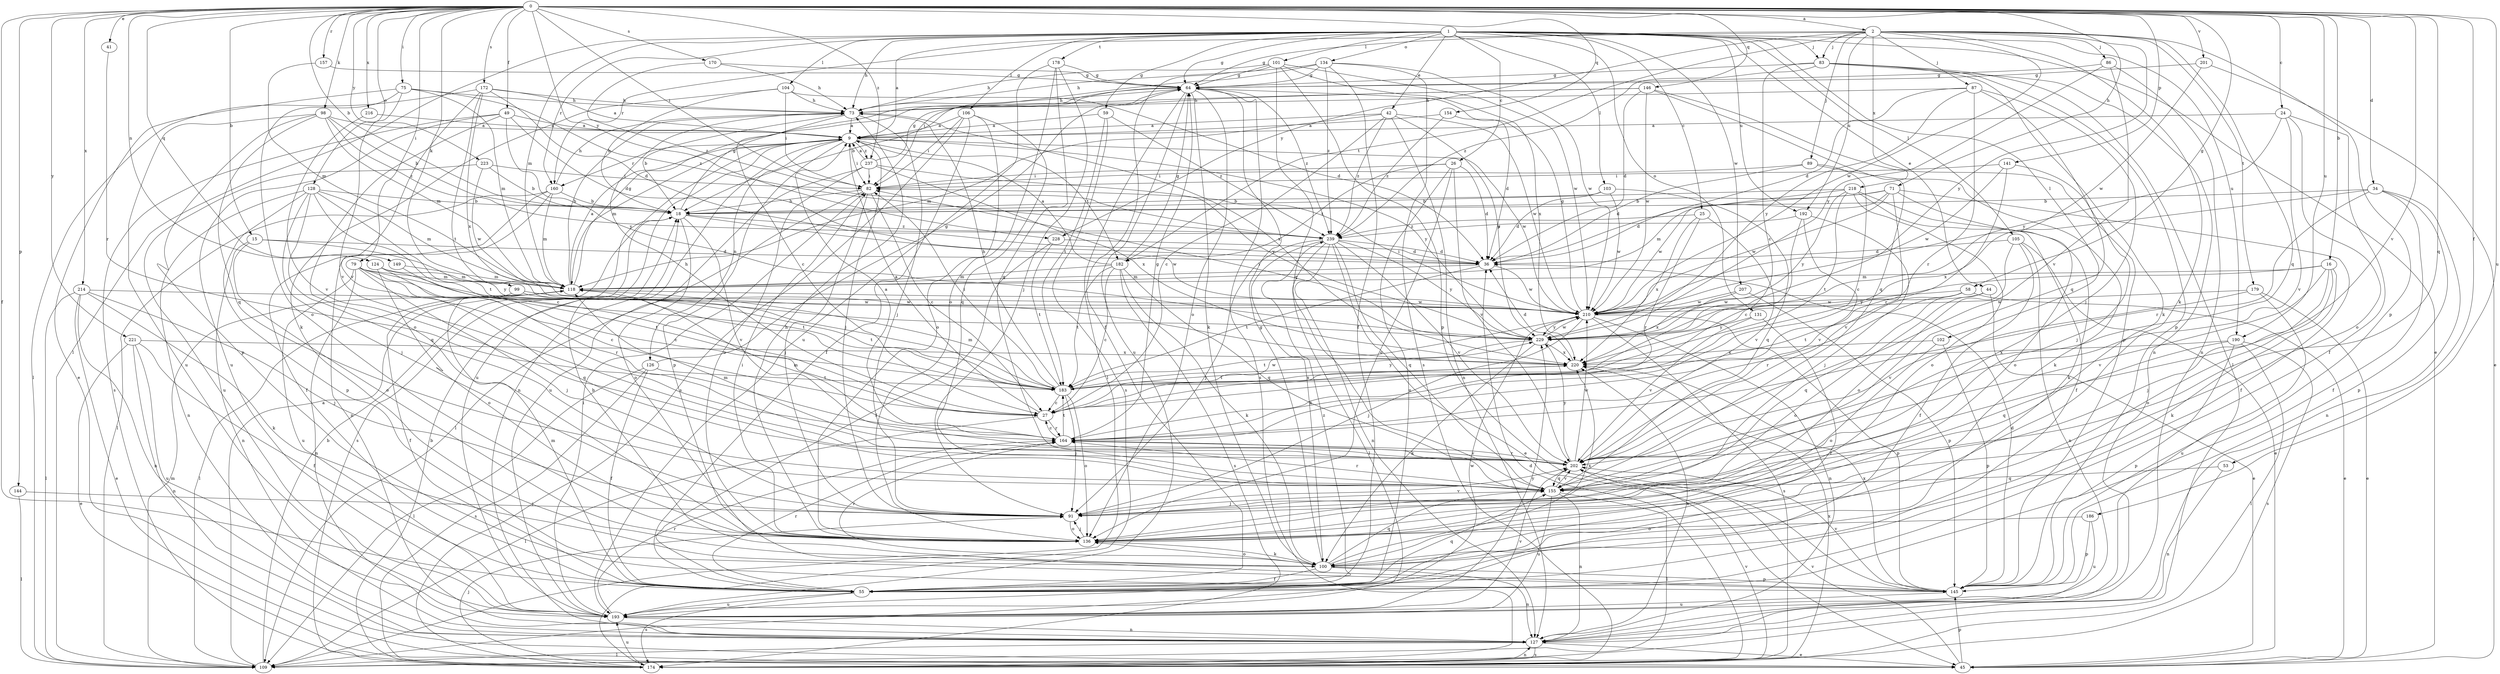 strict digraph  {
0;
1;
2;
9;
15;
16;
18;
24;
25;
26;
27;
34;
36;
41;
42;
44;
45;
49;
53;
55;
58;
59;
64;
71;
73;
75;
79;
82;
83;
86;
87;
89;
91;
98;
99;
100;
101;
102;
103;
104;
105;
106;
109;
118;
124;
126;
127;
128;
131;
134;
136;
141;
144;
145;
146;
149;
154;
155;
157;
160;
164;
170;
172;
174;
178;
179;
182;
183;
186;
190;
192;
193;
201;
202;
207;
210;
214;
216;
218;
220;
221;
223;
228;
229;
237;
239;
0 -> 2  [label=a];
0 -> 15  [label=b];
0 -> 16  [label=b];
0 -> 18  [label=b];
0 -> 24  [label=c];
0 -> 34  [label=d];
0 -> 41  [label=e];
0 -> 49  [label=f];
0 -> 53  [label=f];
0 -> 55  [label=f];
0 -> 58  [label=g];
0 -> 71  [label=h];
0 -> 75  [label=i];
0 -> 79  [label=i];
0 -> 82  [label=i];
0 -> 98  [label=k];
0 -> 99  [label=k];
0 -> 124  [label=n];
0 -> 128  [label=o];
0 -> 141  [label=p];
0 -> 144  [label=p];
0 -> 146  [label=q];
0 -> 149  [label=q];
0 -> 154  [label=q];
0 -> 155  [label=q];
0 -> 157  [label=r];
0 -> 170  [label=s];
0 -> 172  [label=s];
0 -> 186  [label=u];
0 -> 190  [label=u];
0 -> 201  [label=v];
0 -> 202  [label=v];
0 -> 214  [label=x];
0 -> 216  [label=x];
0 -> 221  [label=y];
0 -> 223  [label=y];
0 -> 228  [label=y];
0 -> 237  [label=z];
1 -> 9  [label=a];
1 -> 25  [label=c];
1 -> 26  [label=c];
1 -> 42  [label=e];
1 -> 44  [label=e];
1 -> 45  [label=e];
1 -> 59  [label=g];
1 -> 64  [label=g];
1 -> 73  [label=h];
1 -> 83  [label=j];
1 -> 101  [label=l];
1 -> 102  [label=l];
1 -> 103  [label=l];
1 -> 104  [label=l];
1 -> 105  [label=l];
1 -> 106  [label=l];
1 -> 109  [label=l];
1 -> 118  [label=m];
1 -> 131  [label=o];
1 -> 134  [label=o];
1 -> 160  [label=r];
1 -> 178  [label=t];
1 -> 190  [label=u];
1 -> 192  [label=u];
1 -> 207  [label=w];
2 -> 64  [label=g];
2 -> 83  [label=j];
2 -> 86  [label=j];
2 -> 87  [label=j];
2 -> 89  [label=j];
2 -> 100  [label=k];
2 -> 145  [label=p];
2 -> 155  [label=q];
2 -> 160  [label=r];
2 -> 179  [label=t];
2 -> 182  [label=t];
2 -> 192  [label=u];
2 -> 210  [label=w];
2 -> 218  [label=x];
2 -> 228  [label=y];
2 -> 229  [label=y];
9 -> 82  [label=i];
9 -> 91  [label=j];
9 -> 118  [label=m];
9 -> 126  [label=n];
9 -> 127  [label=n];
9 -> 145  [label=p];
9 -> 160  [label=r];
9 -> 182  [label=t];
9 -> 193  [label=u];
9 -> 210  [label=w];
9 -> 229  [label=y];
9 -> 237  [label=z];
15 -> 36  [label=d];
15 -> 127  [label=n];
15 -> 136  [label=o];
15 -> 229  [label=y];
16 -> 91  [label=j];
16 -> 100  [label=k];
16 -> 118  [label=m];
16 -> 136  [label=o];
16 -> 202  [label=v];
16 -> 229  [label=y];
18 -> 64  [label=g];
18 -> 136  [label=o];
18 -> 174  [label=s];
18 -> 202  [label=v];
18 -> 210  [label=w];
18 -> 239  [label=z];
24 -> 9  [label=a];
24 -> 55  [label=f];
24 -> 136  [label=o];
24 -> 202  [label=v];
24 -> 229  [label=y];
25 -> 164  [label=r];
25 -> 202  [label=v];
25 -> 220  [label=x];
25 -> 239  [label=z];
26 -> 36  [label=d];
26 -> 82  [label=i];
26 -> 136  [label=o];
26 -> 182  [label=t];
26 -> 193  [label=u];
26 -> 202  [label=v];
27 -> 9  [label=a];
27 -> 73  [label=h];
27 -> 109  [label=l];
27 -> 164  [label=r];
27 -> 210  [label=w];
34 -> 18  [label=b];
34 -> 55  [label=f];
34 -> 127  [label=n];
34 -> 145  [label=p];
34 -> 164  [label=r];
34 -> 220  [label=x];
36 -> 118  [label=m];
36 -> 183  [label=t];
36 -> 210  [label=w];
41 -> 164  [label=r];
42 -> 9  [label=a];
42 -> 27  [label=c];
42 -> 118  [label=m];
42 -> 127  [label=n];
42 -> 210  [label=w];
42 -> 229  [label=y];
42 -> 239  [label=z];
44 -> 45  [label=e];
44 -> 136  [label=o];
44 -> 210  [label=w];
45 -> 145  [label=p];
45 -> 202  [label=v];
49 -> 9  [label=a];
49 -> 36  [label=d];
49 -> 136  [label=o];
49 -> 174  [label=s];
49 -> 193  [label=u];
49 -> 229  [label=y];
53 -> 127  [label=n];
53 -> 155  [label=q];
55 -> 118  [label=m];
55 -> 155  [label=q];
55 -> 164  [label=r];
55 -> 174  [label=s];
55 -> 193  [label=u];
55 -> 239  [label=z];
58 -> 45  [label=e];
58 -> 155  [label=q];
58 -> 164  [label=r];
58 -> 183  [label=t];
58 -> 210  [label=w];
59 -> 9  [label=a];
59 -> 174  [label=s];
59 -> 183  [label=t];
59 -> 239  [label=z];
64 -> 73  [label=h];
64 -> 100  [label=k];
64 -> 109  [label=l];
64 -> 136  [label=o];
64 -> 174  [label=s];
64 -> 193  [label=u];
64 -> 239  [label=z];
71 -> 18  [label=b];
71 -> 36  [label=d];
71 -> 55  [label=f];
71 -> 118  [label=m];
71 -> 136  [label=o];
71 -> 202  [label=v];
71 -> 210  [label=w];
73 -> 9  [label=a];
73 -> 18  [label=b];
73 -> 27  [label=c];
73 -> 91  [label=j];
73 -> 220  [label=x];
75 -> 45  [label=e];
75 -> 73  [label=h];
75 -> 118  [label=m];
75 -> 136  [label=o];
75 -> 202  [label=v];
75 -> 239  [label=z];
79 -> 27  [label=c];
79 -> 91  [label=j];
79 -> 118  [label=m];
79 -> 127  [label=n];
79 -> 155  [label=q];
79 -> 183  [label=t];
79 -> 193  [label=u];
82 -> 18  [label=b];
82 -> 27  [label=c];
82 -> 91  [label=j];
82 -> 109  [label=l];
83 -> 27  [label=c];
83 -> 64  [label=g];
83 -> 100  [label=k];
83 -> 109  [label=l];
83 -> 127  [label=n];
83 -> 145  [label=p];
83 -> 239  [label=z];
86 -> 64  [label=g];
86 -> 127  [label=n];
86 -> 202  [label=v];
86 -> 229  [label=y];
87 -> 36  [label=d];
87 -> 73  [label=h];
87 -> 91  [label=j];
87 -> 155  [label=q];
87 -> 164  [label=r];
87 -> 229  [label=y];
89 -> 27  [label=c];
89 -> 36  [label=d];
89 -> 82  [label=i];
89 -> 100  [label=k];
91 -> 136  [label=o];
91 -> 202  [label=v];
98 -> 9  [label=a];
98 -> 18  [label=b];
98 -> 118  [label=m];
98 -> 145  [label=p];
98 -> 155  [label=q];
98 -> 193  [label=u];
98 -> 239  [label=z];
99 -> 55  [label=f];
99 -> 183  [label=t];
99 -> 210  [label=w];
100 -> 18  [label=b];
100 -> 55  [label=f];
100 -> 64  [label=g];
100 -> 127  [label=n];
100 -> 136  [label=o];
100 -> 145  [label=p];
100 -> 155  [label=q];
100 -> 164  [label=r];
100 -> 220  [label=x];
101 -> 55  [label=f];
101 -> 64  [label=g];
101 -> 73  [label=h];
101 -> 145  [label=p];
101 -> 155  [label=q];
101 -> 210  [label=w];
101 -> 220  [label=x];
102 -> 136  [label=o];
102 -> 145  [label=p];
102 -> 220  [label=x];
103 -> 18  [label=b];
103 -> 36  [label=d];
103 -> 155  [label=q];
103 -> 210  [label=w];
104 -> 18  [label=b];
104 -> 36  [label=d];
104 -> 73  [label=h];
104 -> 82  [label=i];
104 -> 100  [label=k];
105 -> 36  [label=d];
105 -> 45  [label=e];
105 -> 55  [label=f];
105 -> 127  [label=n];
105 -> 136  [label=o];
106 -> 9  [label=a];
106 -> 55  [label=f];
106 -> 82  [label=i];
106 -> 136  [label=o];
106 -> 155  [label=q];
106 -> 174  [label=s];
109 -> 9  [label=a];
109 -> 18  [label=b];
109 -> 118  [label=m];
118 -> 9  [label=a];
118 -> 64  [label=g];
118 -> 73  [label=h];
118 -> 109  [label=l];
118 -> 210  [label=w];
124 -> 118  [label=m];
124 -> 136  [label=o];
124 -> 164  [label=r];
124 -> 183  [label=t];
126 -> 55  [label=f];
126 -> 64  [label=g];
126 -> 109  [label=l];
126 -> 174  [label=s];
126 -> 183  [label=t];
127 -> 45  [label=e];
127 -> 109  [label=l];
127 -> 174  [label=s];
127 -> 220  [label=x];
128 -> 18  [label=b];
128 -> 27  [label=c];
128 -> 91  [label=j];
128 -> 118  [label=m];
128 -> 127  [label=n];
128 -> 145  [label=p];
128 -> 155  [label=q];
128 -> 183  [label=t];
131 -> 55  [label=f];
131 -> 202  [label=v];
131 -> 229  [label=y];
134 -> 55  [label=f];
134 -> 64  [label=g];
134 -> 73  [label=h];
134 -> 82  [label=i];
134 -> 174  [label=s];
134 -> 210  [label=w];
134 -> 239  [label=z];
136 -> 73  [label=h];
136 -> 82  [label=i];
136 -> 91  [label=j];
136 -> 100  [label=k];
141 -> 82  [label=i];
141 -> 91  [label=j];
141 -> 164  [label=r];
141 -> 210  [label=w];
144 -> 91  [label=j];
144 -> 109  [label=l];
145 -> 36  [label=d];
145 -> 193  [label=u];
145 -> 202  [label=v];
145 -> 220  [label=x];
146 -> 18  [label=b];
146 -> 36  [label=d];
146 -> 73  [label=h];
146 -> 145  [label=p];
146 -> 155  [label=q];
146 -> 210  [label=w];
149 -> 27  [label=c];
149 -> 118  [label=m];
154 -> 9  [label=a];
154 -> 36  [label=d];
154 -> 239  [label=z];
155 -> 91  [label=j];
155 -> 109  [label=l];
155 -> 127  [label=n];
155 -> 164  [label=r];
155 -> 193  [label=u];
155 -> 202  [label=v];
157 -> 64  [label=g];
157 -> 118  [label=m];
160 -> 18  [label=b];
160 -> 55  [label=f];
160 -> 73  [label=h];
160 -> 109  [label=l];
160 -> 118  [label=m];
160 -> 127  [label=n];
164 -> 9  [label=a];
164 -> 27  [label=c];
164 -> 64  [label=g];
164 -> 118  [label=m];
164 -> 183  [label=t];
164 -> 202  [label=v];
170 -> 64  [label=g];
170 -> 73  [label=h];
170 -> 239  [label=z];
172 -> 9  [label=a];
172 -> 36  [label=d];
172 -> 73  [label=h];
172 -> 109  [label=l];
172 -> 183  [label=t];
172 -> 202  [label=v];
172 -> 220  [label=x];
174 -> 18  [label=b];
174 -> 36  [label=d];
174 -> 91  [label=j];
174 -> 127  [label=n];
174 -> 193  [label=u];
174 -> 202  [label=v];
174 -> 220  [label=x];
178 -> 64  [label=g];
178 -> 91  [label=j];
178 -> 136  [label=o];
178 -> 155  [label=q];
178 -> 193  [label=u];
179 -> 45  [label=e];
179 -> 193  [label=u];
179 -> 202  [label=v];
179 -> 210  [label=w];
182 -> 9  [label=a];
182 -> 27  [label=c];
182 -> 64  [label=g];
182 -> 100  [label=k];
182 -> 118  [label=m];
182 -> 155  [label=q];
182 -> 174  [label=s];
182 -> 183  [label=t];
183 -> 27  [label=c];
183 -> 73  [label=h];
183 -> 82  [label=i];
183 -> 91  [label=j];
183 -> 118  [label=m];
183 -> 136  [label=o];
183 -> 220  [label=x];
183 -> 229  [label=y];
186 -> 136  [label=o];
186 -> 145  [label=p];
186 -> 193  [label=u];
190 -> 109  [label=l];
190 -> 145  [label=p];
190 -> 155  [label=q];
190 -> 174  [label=s];
190 -> 220  [label=x];
192 -> 27  [label=c];
192 -> 91  [label=j];
192 -> 202  [label=v];
192 -> 239  [label=z];
193 -> 82  [label=i];
193 -> 127  [label=n];
193 -> 164  [label=r];
193 -> 202  [label=v];
193 -> 210  [label=w];
193 -> 229  [label=y];
201 -> 45  [label=e];
201 -> 64  [label=g];
201 -> 210  [label=w];
202 -> 118  [label=m];
202 -> 155  [label=q];
202 -> 164  [label=r];
202 -> 210  [label=w];
202 -> 229  [label=y];
207 -> 145  [label=p];
207 -> 210  [label=w];
207 -> 220  [label=x];
210 -> 64  [label=g];
210 -> 82  [label=i];
210 -> 91  [label=j];
210 -> 127  [label=n];
210 -> 145  [label=p];
210 -> 174  [label=s];
210 -> 229  [label=y];
214 -> 45  [label=e];
214 -> 91  [label=j];
214 -> 100  [label=k];
214 -> 109  [label=l];
214 -> 127  [label=n];
214 -> 210  [label=w];
216 -> 9  [label=a];
216 -> 202  [label=v];
218 -> 18  [label=b];
218 -> 55  [label=f];
218 -> 100  [label=k];
218 -> 136  [label=o];
218 -> 183  [label=t];
218 -> 210  [label=w];
218 -> 229  [label=y];
220 -> 36  [label=d];
220 -> 183  [label=t];
221 -> 45  [label=e];
221 -> 55  [label=f];
221 -> 127  [label=n];
221 -> 193  [label=u];
221 -> 220  [label=x];
223 -> 18  [label=b];
223 -> 82  [label=i];
223 -> 193  [label=u];
223 -> 210  [label=w];
228 -> 36  [label=d];
228 -> 55  [label=f];
228 -> 183  [label=t];
229 -> 82  [label=i];
229 -> 100  [label=k];
229 -> 183  [label=t];
229 -> 210  [label=w];
229 -> 220  [label=x];
237 -> 9  [label=a];
237 -> 64  [label=g];
237 -> 82  [label=i];
237 -> 136  [label=o];
237 -> 193  [label=u];
237 -> 220  [label=x];
237 -> 229  [label=y];
239 -> 36  [label=d];
239 -> 45  [label=e];
239 -> 91  [label=j];
239 -> 100  [label=k];
239 -> 109  [label=l];
239 -> 127  [label=n];
239 -> 155  [label=q];
239 -> 202  [label=v];
239 -> 229  [label=y];
}
